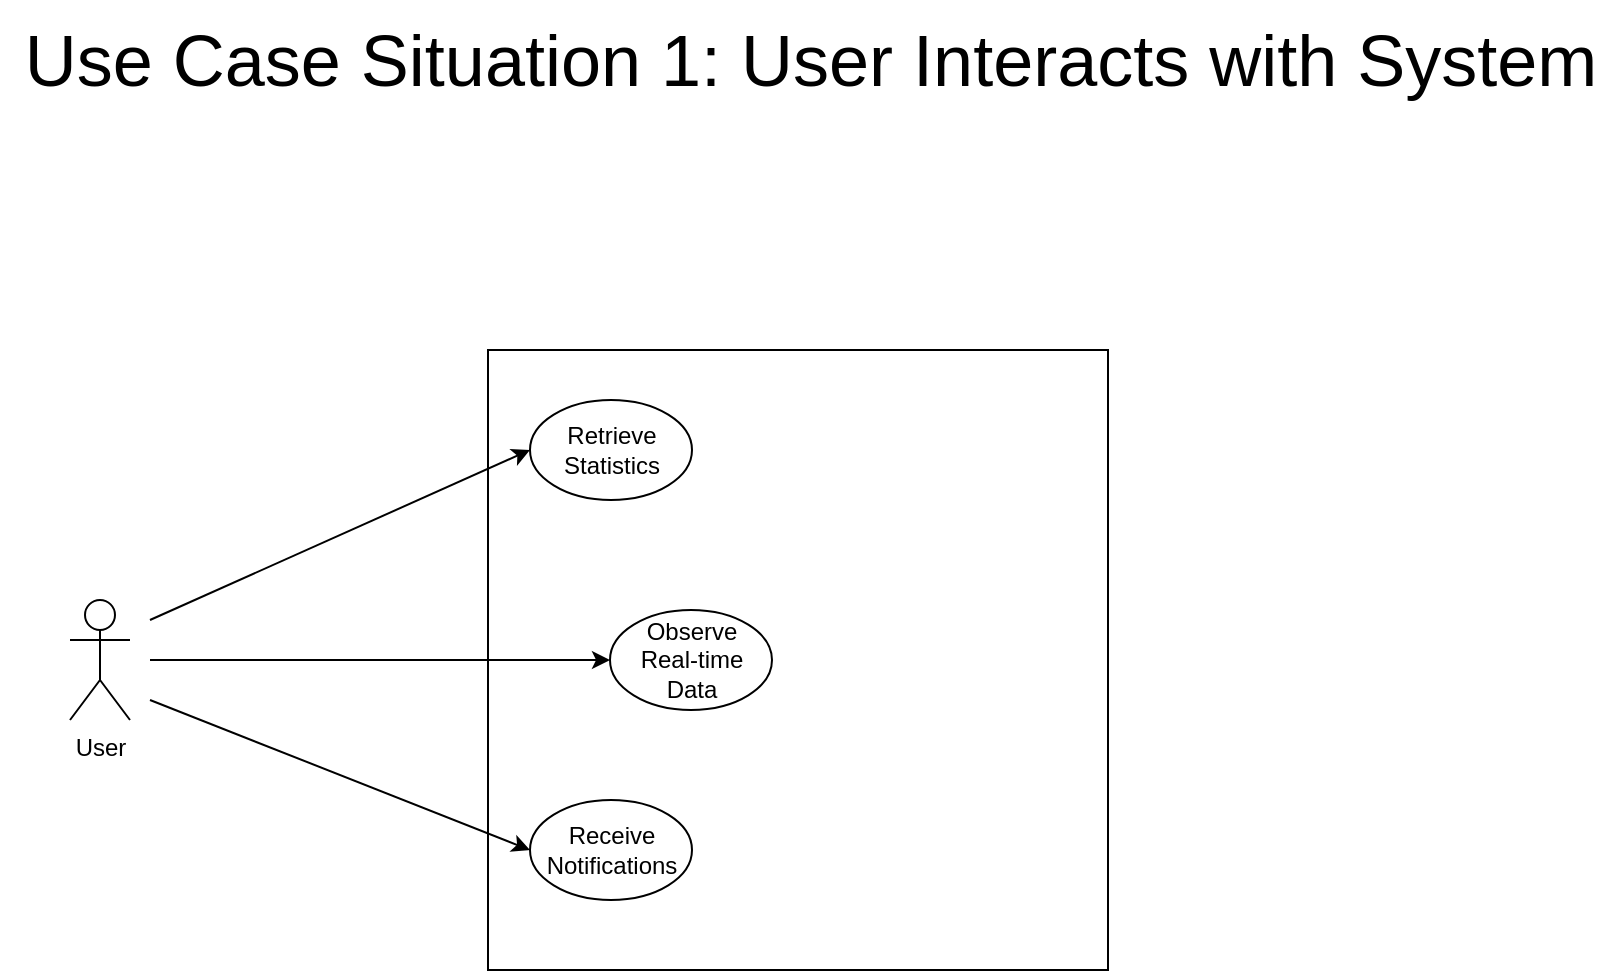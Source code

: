 <mxfile version="26.0.15">
  <diagram name="Page-1" id="XNo7D4F-3YFf2rSW4mvJ">
    <mxGraphModel dx="1674" dy="940" grid="1" gridSize="10" guides="1" tooltips="1" connect="1" arrows="1" fold="1" page="1" pageScale="1" pageWidth="827" pageHeight="1169" math="0" shadow="0">
      <root>
        <mxCell id="0" />
        <mxCell id="1" parent="0" />
        <mxCell id="qZQEL0t76y7wRIoySrma-4" value="" style="whiteSpace=wrap;html=1;aspect=fixed;" parent="1" vertex="1">
          <mxGeometry x="259" y="215" width="310" height="310" as="geometry" />
        </mxCell>
        <mxCell id="qZQEL0t76y7wRIoySrma-2" value="&lt;font style=&quot;font-size: 36px;&quot;&gt;Use Case Situation 1: User Interacts with System&lt;/font&gt;" style="text;html=1;align=center;verticalAlign=middle;resizable=0;points=[];autosize=1;strokeColor=none;fillColor=none;" parent="1" vertex="1">
          <mxGeometry x="15" y="40" width="810" height="60" as="geometry" />
        </mxCell>
        <mxCell id="qZQEL0t76y7wRIoySrma-3" value="User" style="shape=umlActor;verticalLabelPosition=bottom;verticalAlign=top;html=1;outlineConnect=0;" parent="1" vertex="1">
          <mxGeometry x="50" y="340" width="30" height="60" as="geometry" />
        </mxCell>
        <mxCell id="qZQEL0t76y7wRIoySrma-8" value="" style="ellipse;whiteSpace=wrap;html=1;" parent="1" vertex="1">
          <mxGeometry x="280" y="240" width="81" height="50" as="geometry" />
        </mxCell>
        <mxCell id="qZQEL0t76y7wRIoySrma-5" value="Retrieve Statistics" style="text;html=1;align=center;verticalAlign=middle;whiteSpace=wrap;rounded=0;" parent="1" vertex="1">
          <mxGeometry x="291" y="250" width="60" height="30" as="geometry" />
        </mxCell>
        <mxCell id="qZQEL0t76y7wRIoySrma-9" value="" style="ellipse;whiteSpace=wrap;html=1;" parent="1" vertex="1">
          <mxGeometry x="280" y="440" width="81" height="50" as="geometry" />
        </mxCell>
        <mxCell id="qZQEL0t76y7wRIoySrma-10" value="" style="ellipse;whiteSpace=wrap;html=1;" parent="1" vertex="1">
          <mxGeometry x="320" y="345" width="81" height="50" as="geometry" />
        </mxCell>
        <mxCell id="qZQEL0t76y7wRIoySrma-6" value="Observe Real-time Data" style="text;html=1;align=center;verticalAlign=middle;whiteSpace=wrap;rounded=0;" parent="1" vertex="1">
          <mxGeometry x="330.5" y="355" width="60" height="30" as="geometry" />
        </mxCell>
        <mxCell id="qZQEL0t76y7wRIoySrma-7" value="Receive Notifications" style="text;html=1;align=center;verticalAlign=middle;whiteSpace=wrap;rounded=0;" parent="1" vertex="1">
          <mxGeometry x="290.5" y="450" width="60" height="30" as="geometry" />
        </mxCell>
        <mxCell id="qZQEL0t76y7wRIoySrma-20" value="" style="endArrow=classic;html=1;rounded=0;entryX=0;entryY=0.5;entryDx=0;entryDy=0;" parent="1" target="qZQEL0t76y7wRIoySrma-8" edge="1">
          <mxGeometry width="50" height="50" relative="1" as="geometry">
            <mxPoint x="90" y="350" as="sourcePoint" />
            <mxPoint x="200" y="310" as="targetPoint" />
          </mxGeometry>
        </mxCell>
        <mxCell id="qZQEL0t76y7wRIoySrma-21" value="" style="endArrow=classic;html=1;rounded=0;exitX=1;exitY=0.333;exitDx=0;exitDy=0;exitPerimeter=0;entryX=0;entryY=0.5;entryDx=0;entryDy=0;" parent="1" target="qZQEL0t76y7wRIoySrma-10" edge="1">
          <mxGeometry width="50" height="50" relative="1" as="geometry">
            <mxPoint x="90" y="370" as="sourcePoint" />
            <mxPoint x="290" y="275" as="targetPoint" />
          </mxGeometry>
        </mxCell>
        <mxCell id="qZQEL0t76y7wRIoySrma-22" value="" style="endArrow=classic;html=1;rounded=0;entryX=0;entryY=0.5;entryDx=0;entryDy=0;" parent="1" target="qZQEL0t76y7wRIoySrma-9" edge="1">
          <mxGeometry width="50" height="50" relative="1" as="geometry">
            <mxPoint x="90" y="390" as="sourcePoint" />
            <mxPoint x="300" y="285" as="targetPoint" />
          </mxGeometry>
        </mxCell>
      </root>
    </mxGraphModel>
  </diagram>
</mxfile>
